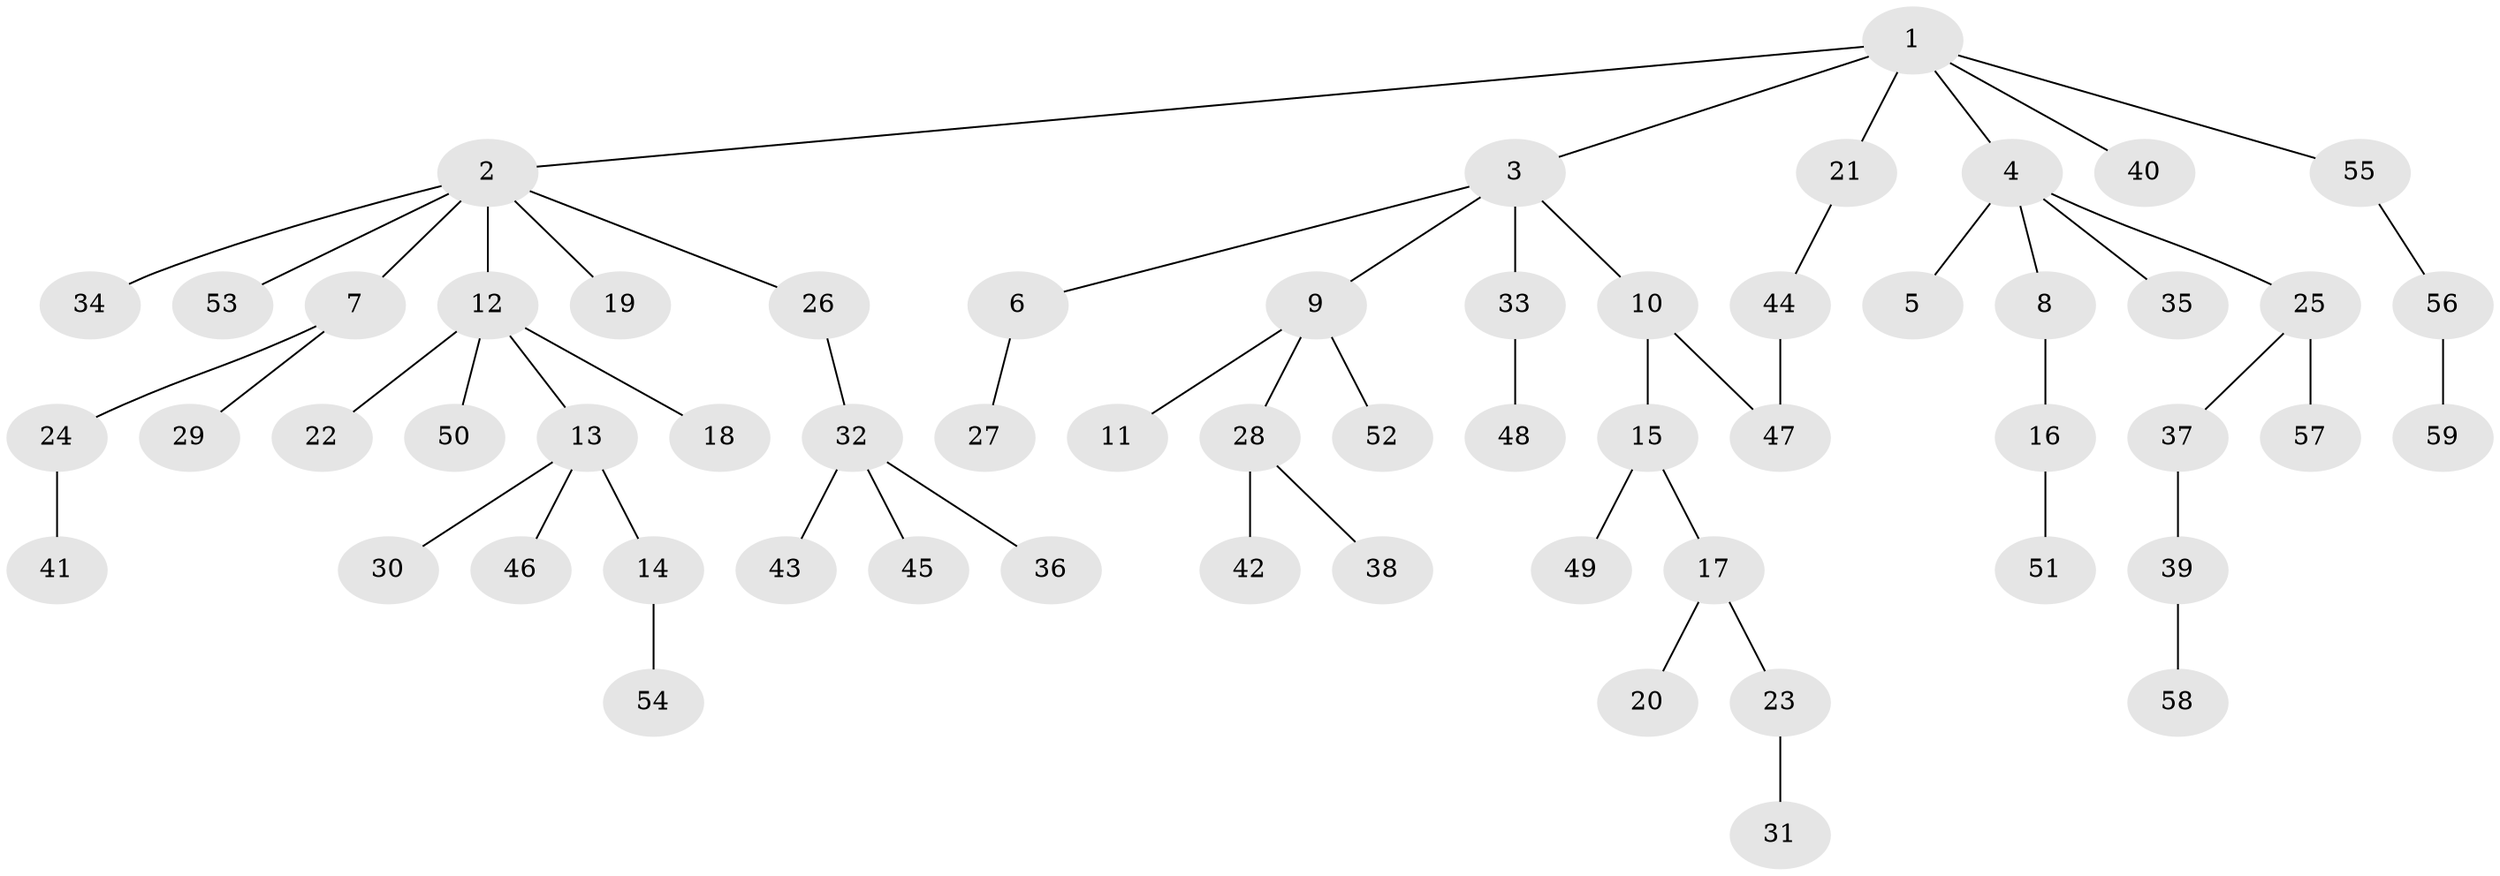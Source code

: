 // coarse degree distribution, {1: 0.6341463414634146, 4: 0.07317073170731707, 2: 0.1951219512195122, 5: 0.04878048780487805, 9: 0.04878048780487805}
// Generated by graph-tools (version 1.1) at 2025/44/03/04/25 21:44:39]
// undirected, 59 vertices, 59 edges
graph export_dot {
graph [start="1"]
  node [color=gray90,style=filled];
  1;
  2;
  3;
  4;
  5;
  6;
  7;
  8;
  9;
  10;
  11;
  12;
  13;
  14;
  15;
  16;
  17;
  18;
  19;
  20;
  21;
  22;
  23;
  24;
  25;
  26;
  27;
  28;
  29;
  30;
  31;
  32;
  33;
  34;
  35;
  36;
  37;
  38;
  39;
  40;
  41;
  42;
  43;
  44;
  45;
  46;
  47;
  48;
  49;
  50;
  51;
  52;
  53;
  54;
  55;
  56;
  57;
  58;
  59;
  1 -- 2;
  1 -- 3;
  1 -- 4;
  1 -- 21;
  1 -- 40;
  1 -- 55;
  2 -- 7;
  2 -- 12;
  2 -- 19;
  2 -- 26;
  2 -- 34;
  2 -- 53;
  3 -- 6;
  3 -- 9;
  3 -- 10;
  3 -- 33;
  4 -- 5;
  4 -- 8;
  4 -- 25;
  4 -- 35;
  6 -- 27;
  7 -- 24;
  7 -- 29;
  8 -- 16;
  9 -- 11;
  9 -- 28;
  9 -- 52;
  10 -- 15;
  10 -- 47;
  12 -- 13;
  12 -- 18;
  12 -- 22;
  12 -- 50;
  13 -- 14;
  13 -- 30;
  13 -- 46;
  14 -- 54;
  15 -- 17;
  15 -- 49;
  16 -- 51;
  17 -- 20;
  17 -- 23;
  21 -- 44;
  23 -- 31;
  24 -- 41;
  25 -- 37;
  25 -- 57;
  26 -- 32;
  28 -- 38;
  28 -- 42;
  32 -- 36;
  32 -- 43;
  32 -- 45;
  33 -- 48;
  37 -- 39;
  39 -- 58;
  44 -- 47;
  55 -- 56;
  56 -- 59;
}
